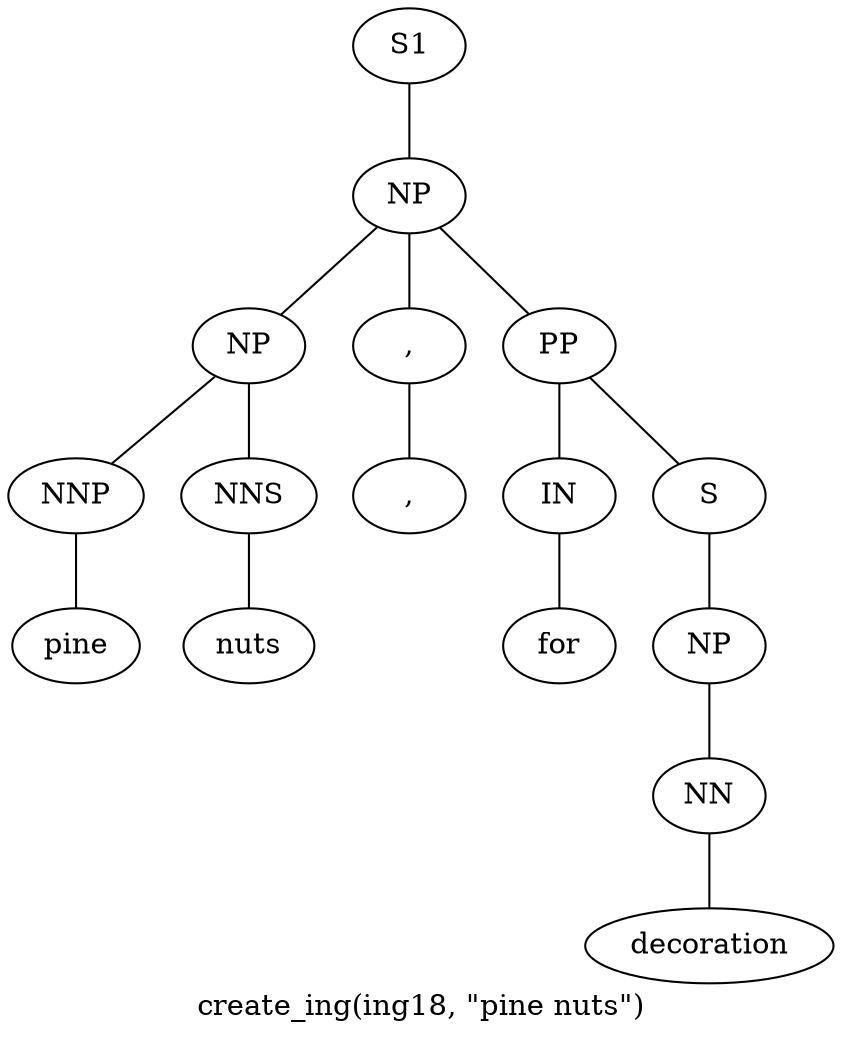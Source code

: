 graph SyntaxGraph {
	label = "create_ing(ing18, \"pine nuts\")";
	Node0 [label="S1"];
	Node1 [label="NP"];
	Node2 [label="NP"];
	Node3 [label="NNP"];
	Node4 [label="pine"];
	Node5 [label="NNS"];
	Node6 [label="nuts"];
	Node7 [label=","];
	Node8 [label=","];
	Node9 [label="PP"];
	Node10 [label="IN"];
	Node11 [label="for"];
	Node12 [label="S"];
	Node13 [label="NP"];
	Node14 [label="NN"];
	Node15 [label="decoration"];

	Node0 -- Node1;
	Node1 -- Node2;
	Node1 -- Node7;
	Node1 -- Node9;
	Node2 -- Node3;
	Node2 -- Node5;
	Node3 -- Node4;
	Node5 -- Node6;
	Node7 -- Node8;
	Node9 -- Node10;
	Node9 -- Node12;
	Node10 -- Node11;
	Node12 -- Node13;
	Node13 -- Node14;
	Node14 -- Node15;
}
